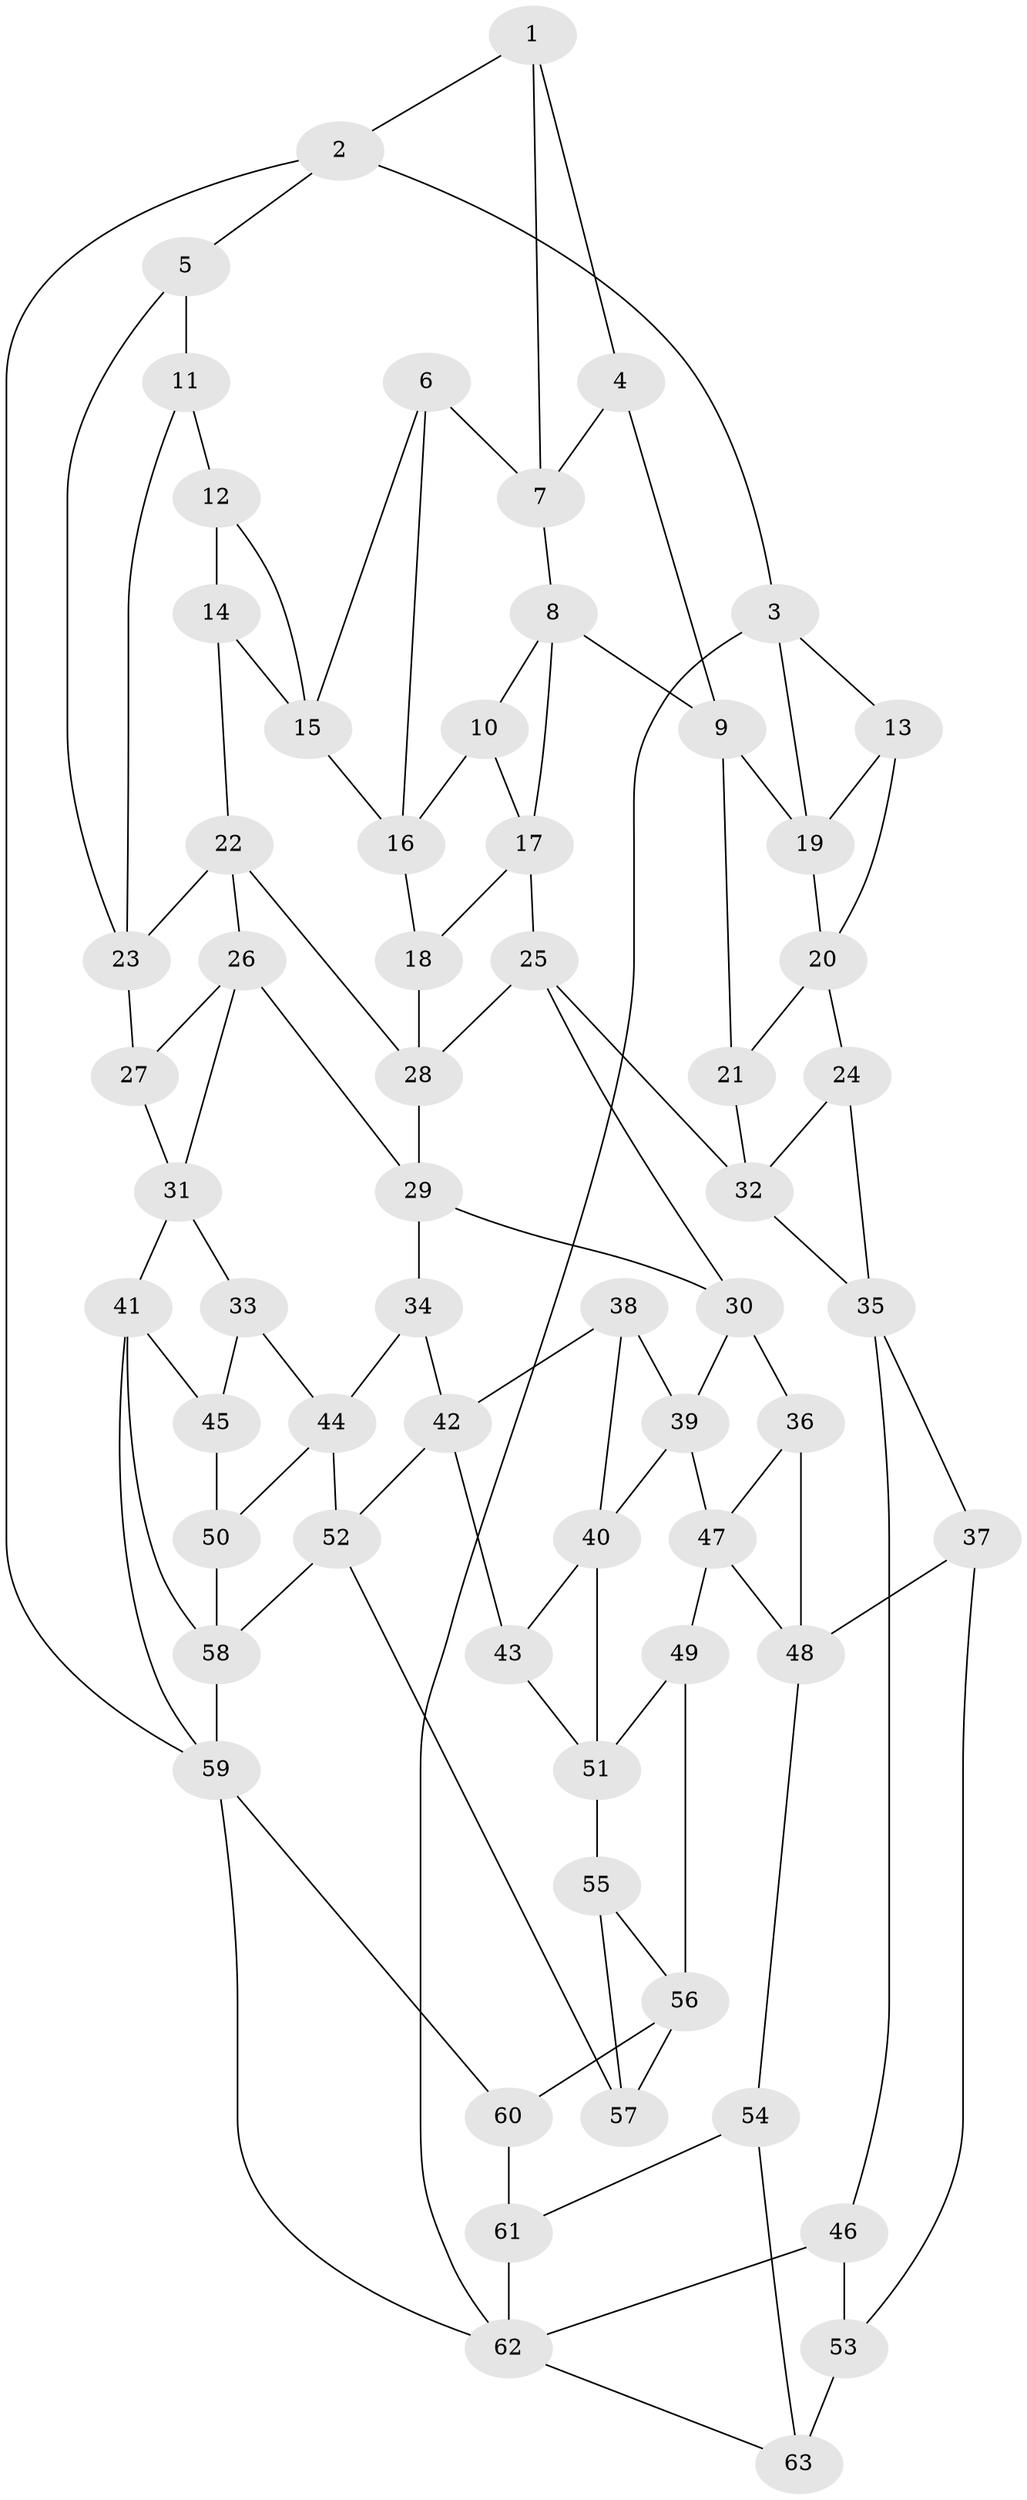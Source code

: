 // original degree distribution, {3: 0.023809523809523808, 5: 0.5158730158730159, 4: 0.23015873015873015, 6: 0.23015873015873015}
// Generated by graph-tools (version 1.1) at 2025/45/03/06/25 01:45:11]
// undirected, 63 vertices, 112 edges
graph export_dot {
graph [start="1"]
  node [color=gray90,style=filled];
  1;
  2;
  3;
  4;
  5;
  6;
  7;
  8;
  9;
  10;
  11;
  12;
  13;
  14;
  15;
  16;
  17;
  18;
  19;
  20;
  21;
  22;
  23;
  24;
  25;
  26;
  27;
  28;
  29;
  30;
  31;
  32;
  33;
  34;
  35;
  36;
  37;
  38;
  39;
  40;
  41;
  42;
  43;
  44;
  45;
  46;
  47;
  48;
  49;
  50;
  51;
  52;
  53;
  54;
  55;
  56;
  57;
  58;
  59;
  60;
  61;
  62;
  63;
  1 -- 2 [weight=1.0];
  1 -- 4 [weight=1.0];
  1 -- 7 [weight=1.0];
  2 -- 3 [weight=1.0];
  2 -- 5 [weight=1.0];
  2 -- 59 [weight=1.0];
  3 -- 13 [weight=1.0];
  3 -- 19 [weight=1.0];
  3 -- 62 [weight=1.0];
  4 -- 7 [weight=1.0];
  4 -- 9 [weight=1.0];
  5 -- 11 [weight=1.0];
  5 -- 23 [weight=1.0];
  6 -- 7 [weight=1.0];
  6 -- 15 [weight=1.0];
  6 -- 16 [weight=1.0];
  7 -- 8 [weight=1.0];
  8 -- 9 [weight=1.0];
  8 -- 10 [weight=1.0];
  8 -- 17 [weight=1.0];
  9 -- 19 [weight=1.0];
  9 -- 21 [weight=1.0];
  10 -- 16 [weight=1.0];
  10 -- 17 [weight=1.0];
  11 -- 12 [weight=2.0];
  11 -- 23 [weight=2.0];
  12 -- 14 [weight=1.0];
  12 -- 15 [weight=1.0];
  13 -- 19 [weight=1.0];
  13 -- 20 [weight=1.0];
  14 -- 15 [weight=1.0];
  14 -- 22 [weight=1.0];
  15 -- 16 [weight=1.0];
  16 -- 18 [weight=1.0];
  17 -- 18 [weight=1.0];
  17 -- 25 [weight=1.0];
  18 -- 28 [weight=1.0];
  19 -- 20 [weight=1.0];
  20 -- 21 [weight=1.0];
  20 -- 24 [weight=1.0];
  21 -- 32 [weight=1.0];
  22 -- 23 [weight=1.0];
  22 -- 26 [weight=1.0];
  22 -- 28 [weight=1.0];
  23 -- 27 [weight=2.0];
  24 -- 32 [weight=1.0];
  24 -- 35 [weight=1.0];
  25 -- 28 [weight=1.0];
  25 -- 30 [weight=1.0];
  25 -- 32 [weight=1.0];
  26 -- 27 [weight=1.0];
  26 -- 29 [weight=1.0];
  26 -- 31 [weight=1.0];
  27 -- 31 [weight=1.0];
  28 -- 29 [weight=1.0];
  29 -- 30 [weight=1.0];
  29 -- 34 [weight=1.0];
  30 -- 36 [weight=1.0];
  30 -- 39 [weight=1.0];
  31 -- 33 [weight=1.0];
  31 -- 41 [weight=1.0];
  32 -- 35 [weight=1.0];
  33 -- 44 [weight=1.0];
  33 -- 45 [weight=1.0];
  34 -- 42 [weight=1.0];
  34 -- 44 [weight=1.0];
  35 -- 37 [weight=1.0];
  35 -- 46 [weight=1.0];
  36 -- 47 [weight=1.0];
  36 -- 48 [weight=1.0];
  37 -- 48 [weight=1.0];
  37 -- 53 [weight=1.0];
  38 -- 39 [weight=1.0];
  38 -- 40 [weight=1.0];
  38 -- 42 [weight=1.0];
  39 -- 40 [weight=1.0];
  39 -- 47 [weight=1.0];
  40 -- 43 [weight=1.0];
  40 -- 51 [weight=1.0];
  41 -- 45 [weight=1.0];
  41 -- 58 [weight=1.0];
  41 -- 59 [weight=1.0];
  42 -- 43 [weight=1.0];
  42 -- 52 [weight=1.0];
  43 -- 51 [weight=1.0];
  44 -- 50 [weight=1.0];
  44 -- 52 [weight=1.0];
  45 -- 50 [weight=2.0];
  46 -- 53 [weight=1.0];
  46 -- 62 [weight=1.0];
  47 -- 48 [weight=1.0];
  47 -- 49 [weight=1.0];
  48 -- 54 [weight=1.0];
  49 -- 51 [weight=1.0];
  49 -- 56 [weight=1.0];
  50 -- 58 [weight=1.0];
  51 -- 55 [weight=1.0];
  52 -- 57 [weight=1.0];
  52 -- 58 [weight=1.0];
  53 -- 63 [weight=2.0];
  54 -- 61 [weight=1.0];
  54 -- 63 [weight=1.0];
  55 -- 56 [weight=1.0];
  55 -- 57 [weight=2.0];
  56 -- 57 [weight=1.0];
  56 -- 60 [weight=1.0];
  58 -- 59 [weight=1.0];
  59 -- 60 [weight=1.0];
  59 -- 62 [weight=1.0];
  60 -- 61 [weight=2.0];
  61 -- 62 [weight=1.0];
  62 -- 63 [weight=1.0];
}
